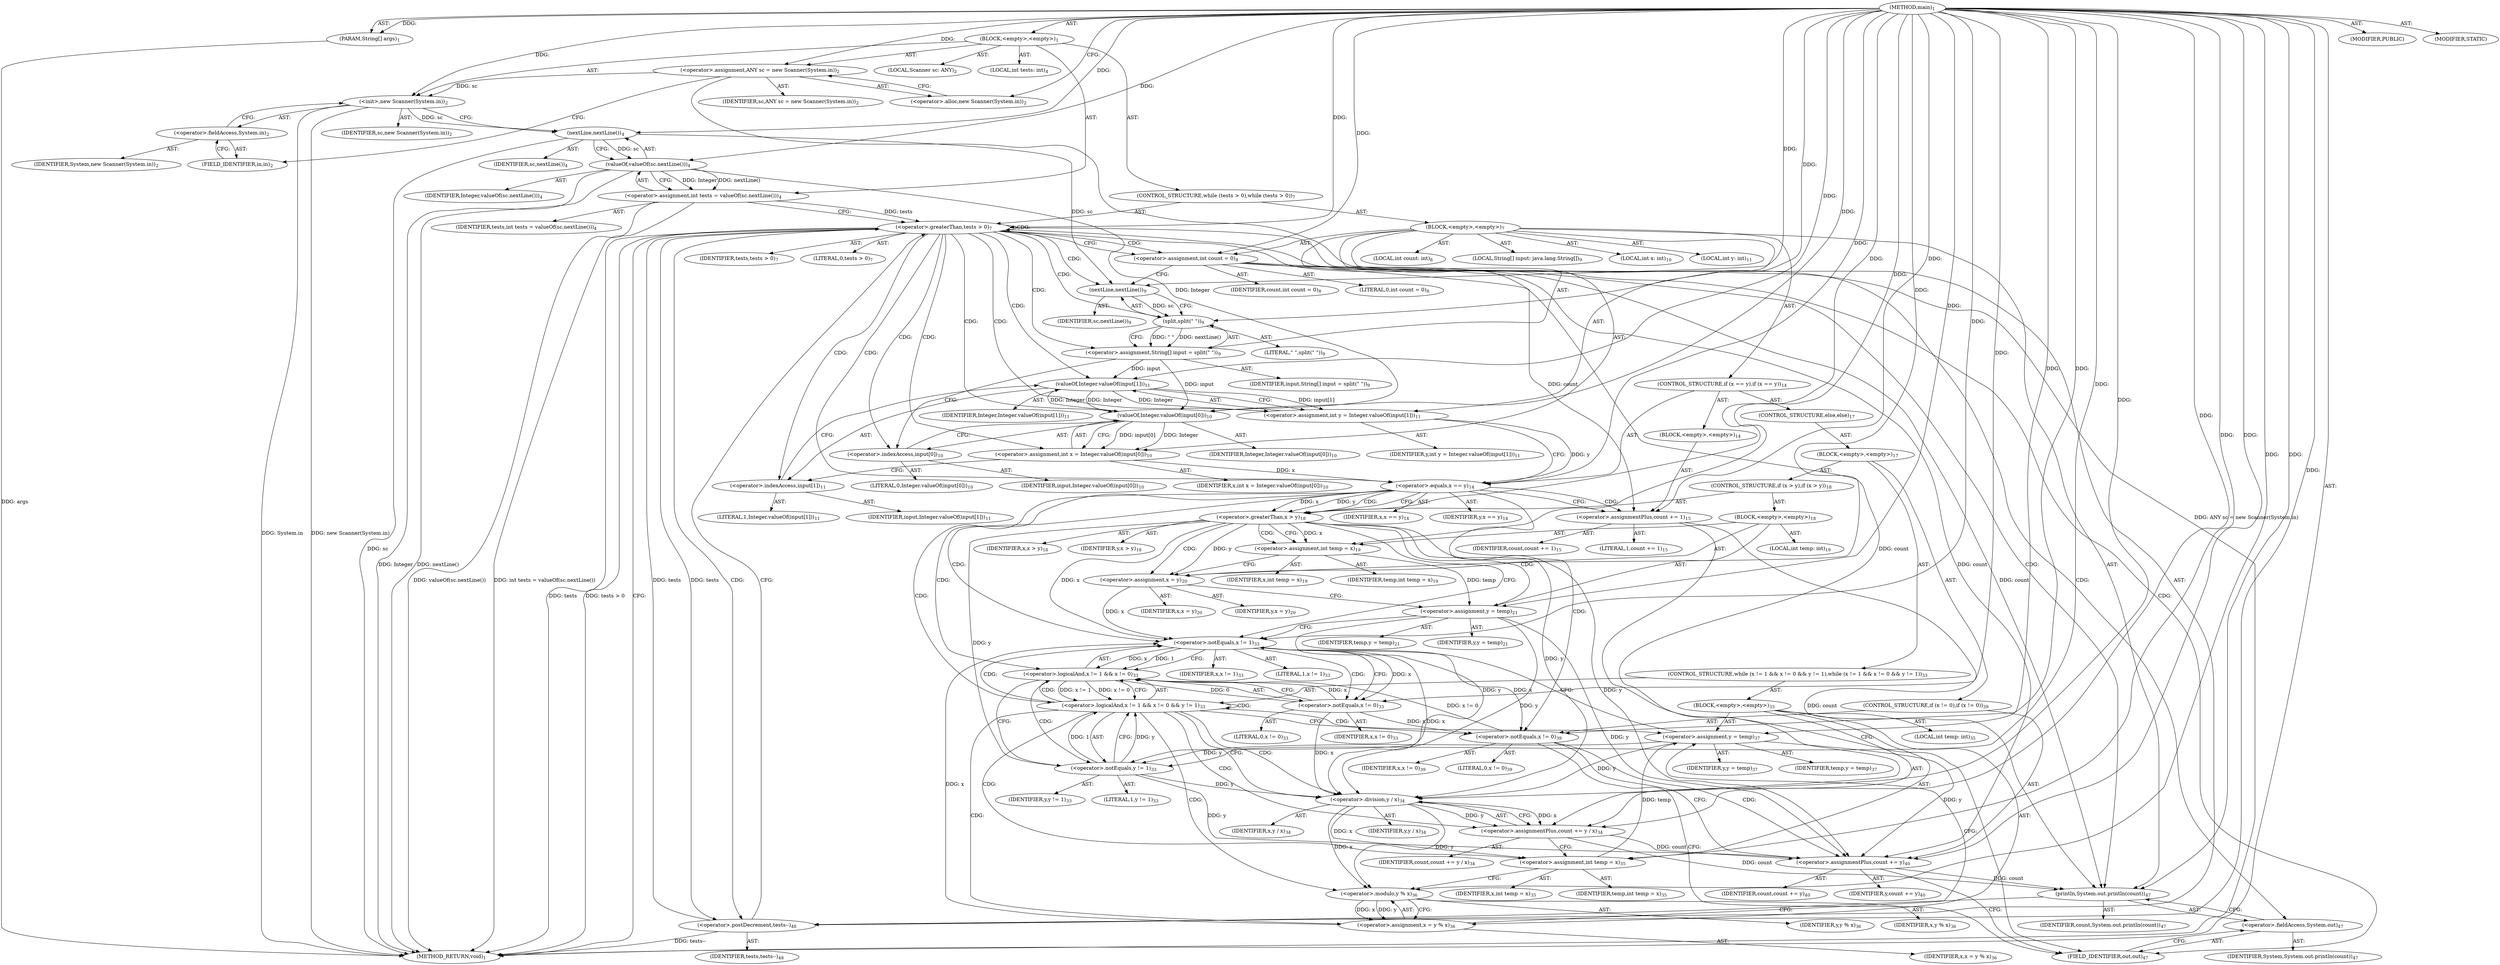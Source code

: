 digraph "main" {  
"19" [label = <(METHOD,main)<SUB>1</SUB>> ]
"20" [label = <(PARAM,String[] args)<SUB>1</SUB>> ]
"21" [label = <(BLOCK,&lt;empty&gt;,&lt;empty&gt;)<SUB>1</SUB>> ]
"4" [label = <(LOCAL,Scanner sc: ANY)<SUB>2</SUB>> ]
"22" [label = <(&lt;operator&gt;.assignment,ANY sc = new Scanner(System.in))<SUB>2</SUB>> ]
"23" [label = <(IDENTIFIER,sc,ANY sc = new Scanner(System.in))<SUB>2</SUB>> ]
"24" [label = <(&lt;operator&gt;.alloc,new Scanner(System.in))<SUB>2</SUB>> ]
"25" [label = <(&lt;init&gt;,new Scanner(System.in))<SUB>2</SUB>> ]
"3" [label = <(IDENTIFIER,sc,new Scanner(System.in))<SUB>2</SUB>> ]
"26" [label = <(&lt;operator&gt;.fieldAccess,System.in)<SUB>2</SUB>> ]
"27" [label = <(IDENTIFIER,System,new Scanner(System.in))<SUB>2</SUB>> ]
"28" [label = <(FIELD_IDENTIFIER,in,in)<SUB>2</SUB>> ]
"29" [label = <(LOCAL,int tests: int)<SUB>4</SUB>> ]
"30" [label = <(&lt;operator&gt;.assignment,int tests = valueOf(sc.nextLine()))<SUB>4</SUB>> ]
"31" [label = <(IDENTIFIER,tests,int tests = valueOf(sc.nextLine()))<SUB>4</SUB>> ]
"32" [label = <(valueOf,valueOf(sc.nextLine()))<SUB>4</SUB>> ]
"33" [label = <(IDENTIFIER,Integer,valueOf(sc.nextLine()))<SUB>4</SUB>> ]
"34" [label = <(nextLine,nextLine())<SUB>4</SUB>> ]
"35" [label = <(IDENTIFIER,sc,nextLine())<SUB>4</SUB>> ]
"36" [label = <(CONTROL_STRUCTURE,while (tests &gt; 0),while (tests &gt; 0))<SUB>7</SUB>> ]
"37" [label = <(&lt;operator&gt;.greaterThan,tests &gt; 0)<SUB>7</SUB>> ]
"38" [label = <(IDENTIFIER,tests,tests &gt; 0)<SUB>7</SUB>> ]
"39" [label = <(LITERAL,0,tests &gt; 0)<SUB>7</SUB>> ]
"40" [label = <(BLOCK,&lt;empty&gt;,&lt;empty&gt;)<SUB>7</SUB>> ]
"41" [label = <(LOCAL,int count: int)<SUB>8</SUB>> ]
"42" [label = <(&lt;operator&gt;.assignment,int count = 0)<SUB>8</SUB>> ]
"43" [label = <(IDENTIFIER,count,int count = 0)<SUB>8</SUB>> ]
"44" [label = <(LITERAL,0,int count = 0)<SUB>8</SUB>> ]
"45" [label = <(LOCAL,String[] input: java.lang.String[])<SUB>9</SUB>> ]
"46" [label = <(&lt;operator&gt;.assignment,String[] input = split(&quot; &quot;))<SUB>9</SUB>> ]
"47" [label = <(IDENTIFIER,input,String[] input = split(&quot; &quot;))<SUB>9</SUB>> ]
"48" [label = <(split,split(&quot; &quot;))<SUB>9</SUB>> ]
"49" [label = <(nextLine,nextLine())<SUB>9</SUB>> ]
"50" [label = <(IDENTIFIER,sc,nextLine())<SUB>9</SUB>> ]
"51" [label = <(LITERAL,&quot; &quot;,split(&quot; &quot;))<SUB>9</SUB>> ]
"52" [label = <(LOCAL,int x: int)<SUB>10</SUB>> ]
"53" [label = <(&lt;operator&gt;.assignment,int x = Integer.valueOf(input[0]))<SUB>10</SUB>> ]
"54" [label = <(IDENTIFIER,x,int x = Integer.valueOf(input[0]))<SUB>10</SUB>> ]
"55" [label = <(valueOf,Integer.valueOf(input[0]))<SUB>10</SUB>> ]
"56" [label = <(IDENTIFIER,Integer,Integer.valueOf(input[0]))<SUB>10</SUB>> ]
"57" [label = <(&lt;operator&gt;.indexAccess,input[0])<SUB>10</SUB>> ]
"58" [label = <(IDENTIFIER,input,Integer.valueOf(input[0]))<SUB>10</SUB>> ]
"59" [label = <(LITERAL,0,Integer.valueOf(input[0]))<SUB>10</SUB>> ]
"60" [label = <(LOCAL,int y: int)<SUB>11</SUB>> ]
"61" [label = <(&lt;operator&gt;.assignment,int y = Integer.valueOf(input[1]))<SUB>11</SUB>> ]
"62" [label = <(IDENTIFIER,y,int y = Integer.valueOf(input[1]))<SUB>11</SUB>> ]
"63" [label = <(valueOf,Integer.valueOf(input[1]))<SUB>11</SUB>> ]
"64" [label = <(IDENTIFIER,Integer,Integer.valueOf(input[1]))<SUB>11</SUB>> ]
"65" [label = <(&lt;operator&gt;.indexAccess,input[1])<SUB>11</SUB>> ]
"66" [label = <(IDENTIFIER,input,Integer.valueOf(input[1]))<SUB>11</SUB>> ]
"67" [label = <(LITERAL,1,Integer.valueOf(input[1]))<SUB>11</SUB>> ]
"68" [label = <(CONTROL_STRUCTURE,if (x == y),if (x == y))<SUB>14</SUB>> ]
"69" [label = <(&lt;operator&gt;.equals,x == y)<SUB>14</SUB>> ]
"70" [label = <(IDENTIFIER,x,x == y)<SUB>14</SUB>> ]
"71" [label = <(IDENTIFIER,y,x == y)<SUB>14</SUB>> ]
"72" [label = <(BLOCK,&lt;empty&gt;,&lt;empty&gt;)<SUB>14</SUB>> ]
"73" [label = <(&lt;operator&gt;.assignmentPlus,count += 1)<SUB>15</SUB>> ]
"74" [label = <(IDENTIFIER,count,count += 1)<SUB>15</SUB>> ]
"75" [label = <(LITERAL,1,count += 1)<SUB>15</SUB>> ]
"76" [label = <(CONTROL_STRUCTURE,else,else)<SUB>17</SUB>> ]
"77" [label = <(BLOCK,&lt;empty&gt;,&lt;empty&gt;)<SUB>17</SUB>> ]
"78" [label = <(CONTROL_STRUCTURE,if (x &gt; y),if (x &gt; y))<SUB>18</SUB>> ]
"79" [label = <(&lt;operator&gt;.greaterThan,x &gt; y)<SUB>18</SUB>> ]
"80" [label = <(IDENTIFIER,x,x &gt; y)<SUB>18</SUB>> ]
"81" [label = <(IDENTIFIER,y,x &gt; y)<SUB>18</SUB>> ]
"82" [label = <(BLOCK,&lt;empty&gt;,&lt;empty&gt;)<SUB>18</SUB>> ]
"83" [label = <(LOCAL,int temp: int)<SUB>19</SUB>> ]
"84" [label = <(&lt;operator&gt;.assignment,int temp = x)<SUB>19</SUB>> ]
"85" [label = <(IDENTIFIER,temp,int temp = x)<SUB>19</SUB>> ]
"86" [label = <(IDENTIFIER,x,int temp = x)<SUB>19</SUB>> ]
"87" [label = <(&lt;operator&gt;.assignment,x = y)<SUB>20</SUB>> ]
"88" [label = <(IDENTIFIER,x,x = y)<SUB>20</SUB>> ]
"89" [label = <(IDENTIFIER,y,x = y)<SUB>20</SUB>> ]
"90" [label = <(&lt;operator&gt;.assignment,y = temp)<SUB>21</SUB>> ]
"91" [label = <(IDENTIFIER,y,y = temp)<SUB>21</SUB>> ]
"92" [label = <(IDENTIFIER,temp,y = temp)<SUB>21</SUB>> ]
"93" [label = <(CONTROL_STRUCTURE,while (x != 1 &amp;&amp; x != 0 &amp;&amp; y != 1),while (x != 1 &amp;&amp; x != 0 &amp;&amp; y != 1))<SUB>33</SUB>> ]
"94" [label = <(&lt;operator&gt;.logicalAnd,x != 1 &amp;&amp; x != 0 &amp;&amp; y != 1)<SUB>33</SUB>> ]
"95" [label = <(&lt;operator&gt;.logicalAnd,x != 1 &amp;&amp; x != 0)<SUB>33</SUB>> ]
"96" [label = <(&lt;operator&gt;.notEquals,x != 1)<SUB>33</SUB>> ]
"97" [label = <(IDENTIFIER,x,x != 1)<SUB>33</SUB>> ]
"98" [label = <(LITERAL,1,x != 1)<SUB>33</SUB>> ]
"99" [label = <(&lt;operator&gt;.notEquals,x != 0)<SUB>33</SUB>> ]
"100" [label = <(IDENTIFIER,x,x != 0)<SUB>33</SUB>> ]
"101" [label = <(LITERAL,0,x != 0)<SUB>33</SUB>> ]
"102" [label = <(&lt;operator&gt;.notEquals,y != 1)<SUB>33</SUB>> ]
"103" [label = <(IDENTIFIER,y,y != 1)<SUB>33</SUB>> ]
"104" [label = <(LITERAL,1,y != 1)<SUB>33</SUB>> ]
"105" [label = <(BLOCK,&lt;empty&gt;,&lt;empty&gt;)<SUB>33</SUB>> ]
"106" [label = <(&lt;operator&gt;.assignmentPlus,count += y / x)<SUB>34</SUB>> ]
"107" [label = <(IDENTIFIER,count,count += y / x)<SUB>34</SUB>> ]
"108" [label = <(&lt;operator&gt;.division,y / x)<SUB>34</SUB>> ]
"109" [label = <(IDENTIFIER,y,y / x)<SUB>34</SUB>> ]
"110" [label = <(IDENTIFIER,x,y / x)<SUB>34</SUB>> ]
"111" [label = <(LOCAL,int temp: int)<SUB>35</SUB>> ]
"112" [label = <(&lt;operator&gt;.assignment,int temp = x)<SUB>35</SUB>> ]
"113" [label = <(IDENTIFIER,temp,int temp = x)<SUB>35</SUB>> ]
"114" [label = <(IDENTIFIER,x,int temp = x)<SUB>35</SUB>> ]
"115" [label = <(&lt;operator&gt;.assignment,x = y % x)<SUB>36</SUB>> ]
"116" [label = <(IDENTIFIER,x,x = y % x)<SUB>36</SUB>> ]
"117" [label = <(&lt;operator&gt;.modulo,y % x)<SUB>36</SUB>> ]
"118" [label = <(IDENTIFIER,y,y % x)<SUB>36</SUB>> ]
"119" [label = <(IDENTIFIER,x,y % x)<SUB>36</SUB>> ]
"120" [label = <(&lt;operator&gt;.assignment,y = temp)<SUB>37</SUB>> ]
"121" [label = <(IDENTIFIER,y,y = temp)<SUB>37</SUB>> ]
"122" [label = <(IDENTIFIER,temp,y = temp)<SUB>37</SUB>> ]
"123" [label = <(CONTROL_STRUCTURE,if (x != 0),if (x != 0))<SUB>39</SUB>> ]
"124" [label = <(&lt;operator&gt;.notEquals,x != 0)<SUB>39</SUB>> ]
"125" [label = <(IDENTIFIER,x,x != 0)<SUB>39</SUB>> ]
"126" [label = <(LITERAL,0,x != 0)<SUB>39</SUB>> ]
"127" [label = <(&lt;operator&gt;.assignmentPlus,count += y)<SUB>40</SUB>> ]
"128" [label = <(IDENTIFIER,count,count += y)<SUB>40</SUB>> ]
"129" [label = <(IDENTIFIER,y,count += y)<SUB>40</SUB>> ]
"130" [label = <(println,System.out.println(count))<SUB>47</SUB>> ]
"131" [label = <(&lt;operator&gt;.fieldAccess,System.out)<SUB>47</SUB>> ]
"132" [label = <(IDENTIFIER,System,System.out.println(count))<SUB>47</SUB>> ]
"133" [label = <(FIELD_IDENTIFIER,out,out)<SUB>47</SUB>> ]
"134" [label = <(IDENTIFIER,count,System.out.println(count))<SUB>47</SUB>> ]
"135" [label = <(&lt;operator&gt;.postDecrement,tests--)<SUB>48</SUB>> ]
"136" [label = <(IDENTIFIER,tests,tests--)<SUB>48</SUB>> ]
"137" [label = <(MODIFIER,PUBLIC)> ]
"138" [label = <(MODIFIER,STATIC)> ]
"139" [label = <(METHOD_RETURN,void)<SUB>1</SUB>> ]
  "19" -> "20"  [ label = "AST: "] 
  "19" -> "21"  [ label = "AST: "] 
  "19" -> "137"  [ label = "AST: "] 
  "19" -> "138"  [ label = "AST: "] 
  "19" -> "139"  [ label = "AST: "] 
  "21" -> "4"  [ label = "AST: "] 
  "21" -> "22"  [ label = "AST: "] 
  "21" -> "25"  [ label = "AST: "] 
  "21" -> "29"  [ label = "AST: "] 
  "21" -> "30"  [ label = "AST: "] 
  "21" -> "36"  [ label = "AST: "] 
  "22" -> "23"  [ label = "AST: "] 
  "22" -> "24"  [ label = "AST: "] 
  "25" -> "3"  [ label = "AST: "] 
  "25" -> "26"  [ label = "AST: "] 
  "26" -> "27"  [ label = "AST: "] 
  "26" -> "28"  [ label = "AST: "] 
  "30" -> "31"  [ label = "AST: "] 
  "30" -> "32"  [ label = "AST: "] 
  "32" -> "33"  [ label = "AST: "] 
  "32" -> "34"  [ label = "AST: "] 
  "34" -> "35"  [ label = "AST: "] 
  "36" -> "37"  [ label = "AST: "] 
  "36" -> "40"  [ label = "AST: "] 
  "37" -> "38"  [ label = "AST: "] 
  "37" -> "39"  [ label = "AST: "] 
  "40" -> "41"  [ label = "AST: "] 
  "40" -> "42"  [ label = "AST: "] 
  "40" -> "45"  [ label = "AST: "] 
  "40" -> "46"  [ label = "AST: "] 
  "40" -> "52"  [ label = "AST: "] 
  "40" -> "53"  [ label = "AST: "] 
  "40" -> "60"  [ label = "AST: "] 
  "40" -> "61"  [ label = "AST: "] 
  "40" -> "68"  [ label = "AST: "] 
  "40" -> "130"  [ label = "AST: "] 
  "40" -> "135"  [ label = "AST: "] 
  "42" -> "43"  [ label = "AST: "] 
  "42" -> "44"  [ label = "AST: "] 
  "46" -> "47"  [ label = "AST: "] 
  "46" -> "48"  [ label = "AST: "] 
  "48" -> "49"  [ label = "AST: "] 
  "48" -> "51"  [ label = "AST: "] 
  "49" -> "50"  [ label = "AST: "] 
  "53" -> "54"  [ label = "AST: "] 
  "53" -> "55"  [ label = "AST: "] 
  "55" -> "56"  [ label = "AST: "] 
  "55" -> "57"  [ label = "AST: "] 
  "57" -> "58"  [ label = "AST: "] 
  "57" -> "59"  [ label = "AST: "] 
  "61" -> "62"  [ label = "AST: "] 
  "61" -> "63"  [ label = "AST: "] 
  "63" -> "64"  [ label = "AST: "] 
  "63" -> "65"  [ label = "AST: "] 
  "65" -> "66"  [ label = "AST: "] 
  "65" -> "67"  [ label = "AST: "] 
  "68" -> "69"  [ label = "AST: "] 
  "68" -> "72"  [ label = "AST: "] 
  "68" -> "76"  [ label = "AST: "] 
  "69" -> "70"  [ label = "AST: "] 
  "69" -> "71"  [ label = "AST: "] 
  "72" -> "73"  [ label = "AST: "] 
  "73" -> "74"  [ label = "AST: "] 
  "73" -> "75"  [ label = "AST: "] 
  "76" -> "77"  [ label = "AST: "] 
  "77" -> "78"  [ label = "AST: "] 
  "77" -> "93"  [ label = "AST: "] 
  "77" -> "123"  [ label = "AST: "] 
  "78" -> "79"  [ label = "AST: "] 
  "78" -> "82"  [ label = "AST: "] 
  "79" -> "80"  [ label = "AST: "] 
  "79" -> "81"  [ label = "AST: "] 
  "82" -> "83"  [ label = "AST: "] 
  "82" -> "84"  [ label = "AST: "] 
  "82" -> "87"  [ label = "AST: "] 
  "82" -> "90"  [ label = "AST: "] 
  "84" -> "85"  [ label = "AST: "] 
  "84" -> "86"  [ label = "AST: "] 
  "87" -> "88"  [ label = "AST: "] 
  "87" -> "89"  [ label = "AST: "] 
  "90" -> "91"  [ label = "AST: "] 
  "90" -> "92"  [ label = "AST: "] 
  "93" -> "94"  [ label = "AST: "] 
  "93" -> "105"  [ label = "AST: "] 
  "94" -> "95"  [ label = "AST: "] 
  "94" -> "102"  [ label = "AST: "] 
  "95" -> "96"  [ label = "AST: "] 
  "95" -> "99"  [ label = "AST: "] 
  "96" -> "97"  [ label = "AST: "] 
  "96" -> "98"  [ label = "AST: "] 
  "99" -> "100"  [ label = "AST: "] 
  "99" -> "101"  [ label = "AST: "] 
  "102" -> "103"  [ label = "AST: "] 
  "102" -> "104"  [ label = "AST: "] 
  "105" -> "106"  [ label = "AST: "] 
  "105" -> "111"  [ label = "AST: "] 
  "105" -> "112"  [ label = "AST: "] 
  "105" -> "115"  [ label = "AST: "] 
  "105" -> "120"  [ label = "AST: "] 
  "106" -> "107"  [ label = "AST: "] 
  "106" -> "108"  [ label = "AST: "] 
  "108" -> "109"  [ label = "AST: "] 
  "108" -> "110"  [ label = "AST: "] 
  "112" -> "113"  [ label = "AST: "] 
  "112" -> "114"  [ label = "AST: "] 
  "115" -> "116"  [ label = "AST: "] 
  "115" -> "117"  [ label = "AST: "] 
  "117" -> "118"  [ label = "AST: "] 
  "117" -> "119"  [ label = "AST: "] 
  "120" -> "121"  [ label = "AST: "] 
  "120" -> "122"  [ label = "AST: "] 
  "123" -> "124"  [ label = "AST: "] 
  "123" -> "127"  [ label = "AST: "] 
  "124" -> "125"  [ label = "AST: "] 
  "124" -> "126"  [ label = "AST: "] 
  "127" -> "128"  [ label = "AST: "] 
  "127" -> "129"  [ label = "AST: "] 
  "130" -> "131"  [ label = "AST: "] 
  "130" -> "134"  [ label = "AST: "] 
  "131" -> "132"  [ label = "AST: "] 
  "131" -> "133"  [ label = "AST: "] 
  "135" -> "136"  [ label = "AST: "] 
  "22" -> "28"  [ label = "CFG: "] 
  "25" -> "34"  [ label = "CFG: "] 
  "30" -> "37"  [ label = "CFG: "] 
  "24" -> "22"  [ label = "CFG: "] 
  "26" -> "25"  [ label = "CFG: "] 
  "32" -> "30"  [ label = "CFG: "] 
  "37" -> "139"  [ label = "CFG: "] 
  "37" -> "42"  [ label = "CFG: "] 
  "28" -> "26"  [ label = "CFG: "] 
  "34" -> "32"  [ label = "CFG: "] 
  "42" -> "49"  [ label = "CFG: "] 
  "46" -> "57"  [ label = "CFG: "] 
  "53" -> "65"  [ label = "CFG: "] 
  "61" -> "69"  [ label = "CFG: "] 
  "130" -> "135"  [ label = "CFG: "] 
  "135" -> "37"  [ label = "CFG: "] 
  "48" -> "46"  [ label = "CFG: "] 
  "55" -> "53"  [ label = "CFG: "] 
  "63" -> "61"  [ label = "CFG: "] 
  "69" -> "73"  [ label = "CFG: "] 
  "69" -> "79"  [ label = "CFG: "] 
  "131" -> "130"  [ label = "CFG: "] 
  "49" -> "48"  [ label = "CFG: "] 
  "57" -> "55"  [ label = "CFG: "] 
  "65" -> "63"  [ label = "CFG: "] 
  "73" -> "133"  [ label = "CFG: "] 
  "133" -> "131"  [ label = "CFG: "] 
  "79" -> "84"  [ label = "CFG: "] 
  "79" -> "96"  [ label = "CFG: "] 
  "94" -> "108"  [ label = "CFG: "] 
  "94" -> "124"  [ label = "CFG: "] 
  "124" -> "127"  [ label = "CFG: "] 
  "124" -> "133"  [ label = "CFG: "] 
  "127" -> "133"  [ label = "CFG: "] 
  "84" -> "87"  [ label = "CFG: "] 
  "87" -> "90"  [ label = "CFG: "] 
  "90" -> "96"  [ label = "CFG: "] 
  "95" -> "94"  [ label = "CFG: "] 
  "95" -> "102"  [ label = "CFG: "] 
  "102" -> "94"  [ label = "CFG: "] 
  "106" -> "112"  [ label = "CFG: "] 
  "112" -> "117"  [ label = "CFG: "] 
  "115" -> "120"  [ label = "CFG: "] 
  "120" -> "96"  [ label = "CFG: "] 
  "96" -> "95"  [ label = "CFG: "] 
  "96" -> "99"  [ label = "CFG: "] 
  "99" -> "95"  [ label = "CFG: "] 
  "108" -> "106"  [ label = "CFG: "] 
  "117" -> "115"  [ label = "CFG: "] 
  "19" -> "24"  [ label = "CFG: "] 
  "20" -> "139"  [ label = "DDG: args"] 
  "22" -> "139"  [ label = "DDG: ANY sc = new Scanner(System.in)"] 
  "25" -> "139"  [ label = "DDG: System.in"] 
  "25" -> "139"  [ label = "DDG: new Scanner(System.in)"] 
  "32" -> "139"  [ label = "DDG: Integer"] 
  "34" -> "139"  [ label = "DDG: sc"] 
  "32" -> "139"  [ label = "DDG: nextLine()"] 
  "30" -> "139"  [ label = "DDG: valueOf(sc.nextLine())"] 
  "30" -> "139"  [ label = "DDG: int tests = valueOf(sc.nextLine())"] 
  "37" -> "139"  [ label = "DDG: tests"] 
  "37" -> "139"  [ label = "DDG: tests &gt; 0"] 
  "135" -> "139"  [ label = "DDG: tests--"] 
  "19" -> "20"  [ label = "DDG: "] 
  "19" -> "22"  [ label = "DDG: "] 
  "32" -> "30"  [ label = "DDG: Integer"] 
  "32" -> "30"  [ label = "DDG: nextLine()"] 
  "22" -> "25"  [ label = "DDG: sc"] 
  "19" -> "25"  [ label = "DDG: "] 
  "19" -> "32"  [ label = "DDG: "] 
  "34" -> "32"  [ label = "DDG: sc"] 
  "30" -> "37"  [ label = "DDG: tests"] 
  "135" -> "37"  [ label = "DDG: tests"] 
  "19" -> "37"  [ label = "DDG: "] 
  "19" -> "42"  [ label = "DDG: "] 
  "48" -> "46"  [ label = "DDG: nextLine()"] 
  "48" -> "46"  [ label = "DDG: &quot; &quot;"] 
  "55" -> "53"  [ label = "DDG: Integer"] 
  "55" -> "53"  [ label = "DDG: input[0]"] 
  "63" -> "61"  [ label = "DDG: Integer"] 
  "63" -> "61"  [ label = "DDG: input[1]"] 
  "25" -> "34"  [ label = "DDG: sc"] 
  "19" -> "34"  [ label = "DDG: "] 
  "42" -> "130"  [ label = "DDG: count"] 
  "127" -> "130"  [ label = "DDG: count"] 
  "106" -> "130"  [ label = "DDG: count"] 
  "73" -> "130"  [ label = "DDG: count"] 
  "19" -> "130"  [ label = "DDG: "] 
  "37" -> "135"  [ label = "DDG: tests"] 
  "19" -> "135"  [ label = "DDG: "] 
  "49" -> "48"  [ label = "DDG: sc"] 
  "19" -> "48"  [ label = "DDG: "] 
  "32" -> "55"  [ label = "DDG: Integer"] 
  "63" -> "55"  [ label = "DDG: Integer"] 
  "19" -> "55"  [ label = "DDG: "] 
  "46" -> "55"  [ label = "DDG: input"] 
  "55" -> "63"  [ label = "DDG: Integer"] 
  "19" -> "63"  [ label = "DDG: "] 
  "46" -> "63"  [ label = "DDG: input"] 
  "53" -> "69"  [ label = "DDG: x"] 
  "19" -> "69"  [ label = "DDG: "] 
  "61" -> "69"  [ label = "DDG: y"] 
  "19" -> "73"  [ label = "DDG: "] 
  "34" -> "49"  [ label = "DDG: sc"] 
  "19" -> "49"  [ label = "DDG: "] 
  "42" -> "73"  [ label = "DDG: count"] 
  "79" -> "127"  [ label = "DDG: y"] 
  "90" -> "127"  [ label = "DDG: y"] 
  "102" -> "127"  [ label = "DDG: y"] 
  "120" -> "127"  [ label = "DDG: y"] 
  "19" -> "127"  [ label = "DDG: "] 
  "69" -> "79"  [ label = "DDG: x"] 
  "19" -> "79"  [ label = "DDG: "] 
  "69" -> "79"  [ label = "DDG: y"] 
  "79" -> "84"  [ label = "DDG: x"] 
  "19" -> "84"  [ label = "DDG: "] 
  "79" -> "87"  [ label = "DDG: y"] 
  "19" -> "87"  [ label = "DDG: "] 
  "84" -> "90"  [ label = "DDG: temp"] 
  "19" -> "90"  [ label = "DDG: "] 
  "95" -> "94"  [ label = "DDG: x != 1"] 
  "95" -> "94"  [ label = "DDG: x != 0"] 
  "102" -> "94"  [ label = "DDG: y"] 
  "102" -> "94"  [ label = "DDG: 1"] 
  "108" -> "106"  [ label = "DDG: y"] 
  "108" -> "106"  [ label = "DDG: x"] 
  "108" -> "112"  [ label = "DDG: x"] 
  "19" -> "112"  [ label = "DDG: "] 
  "117" -> "115"  [ label = "DDG: y"] 
  "117" -> "115"  [ label = "DDG: x"] 
  "112" -> "120"  [ label = "DDG: temp"] 
  "19" -> "120"  [ label = "DDG: "] 
  "96" -> "124"  [ label = "DDG: x"] 
  "99" -> "124"  [ label = "DDG: x"] 
  "19" -> "124"  [ label = "DDG: "] 
  "42" -> "127"  [ label = "DDG: count"] 
  "106" -> "127"  [ label = "DDG: count"] 
  "96" -> "95"  [ label = "DDG: x"] 
  "96" -> "95"  [ label = "DDG: 1"] 
  "124" -> "95"  [ label = "DDG: x != 0"] 
  "99" -> "95"  [ label = "DDG: x"] 
  "99" -> "95"  [ label = "DDG: 0"] 
  "79" -> "102"  [ label = "DDG: y"] 
  "90" -> "102"  [ label = "DDG: y"] 
  "120" -> "102"  [ label = "DDG: y"] 
  "19" -> "102"  [ label = "DDG: "] 
  "42" -> "106"  [ label = "DDG: count"] 
  "19" -> "106"  [ label = "DDG: "] 
  "79" -> "96"  [ label = "DDG: x"] 
  "87" -> "96"  [ label = "DDG: x"] 
  "115" -> "96"  [ label = "DDG: x"] 
  "19" -> "96"  [ label = "DDG: "] 
  "96" -> "99"  [ label = "DDG: x"] 
  "19" -> "99"  [ label = "DDG: "] 
  "79" -> "108"  [ label = "DDG: y"] 
  "90" -> "108"  [ label = "DDG: y"] 
  "102" -> "108"  [ label = "DDG: y"] 
  "120" -> "108"  [ label = "DDG: y"] 
  "19" -> "108"  [ label = "DDG: "] 
  "96" -> "108"  [ label = "DDG: x"] 
  "99" -> "108"  [ label = "DDG: x"] 
  "108" -> "117"  [ label = "DDG: y"] 
  "19" -> "117"  [ label = "DDG: "] 
  "108" -> "117"  [ label = "DDG: x"] 
  "37" -> "48"  [ label = "CDG: "] 
  "37" -> "49"  [ label = "CDG: "] 
  "37" -> "42"  [ label = "CDG: "] 
  "37" -> "57"  [ label = "CDG: "] 
  "37" -> "37"  [ label = "CDG: "] 
  "37" -> "46"  [ label = "CDG: "] 
  "37" -> "131"  [ label = "CDG: "] 
  "37" -> "69"  [ label = "CDG: "] 
  "37" -> "65"  [ label = "CDG: "] 
  "37" -> "61"  [ label = "CDG: "] 
  "37" -> "130"  [ label = "CDG: "] 
  "37" -> "53"  [ label = "CDG: "] 
  "37" -> "135"  [ label = "CDG: "] 
  "37" -> "63"  [ label = "CDG: "] 
  "37" -> "55"  [ label = "CDG: "] 
  "37" -> "133"  [ label = "CDG: "] 
  "69" -> "94"  [ label = "CDG: "] 
  "69" -> "73"  [ label = "CDG: "] 
  "69" -> "96"  [ label = "CDG: "] 
  "69" -> "95"  [ label = "CDG: "] 
  "69" -> "79"  [ label = "CDG: "] 
  "69" -> "124"  [ label = "CDG: "] 
  "79" -> "84"  [ label = "CDG: "] 
  "79" -> "87"  [ label = "CDG: "] 
  "79" -> "90"  [ label = "CDG: "] 
  "94" -> "94"  [ label = "CDG: "] 
  "94" -> "115"  [ label = "CDG: "] 
  "94" -> "96"  [ label = "CDG: "] 
  "94" -> "120"  [ label = "CDG: "] 
  "94" -> "95"  [ label = "CDG: "] 
  "94" -> "106"  [ label = "CDG: "] 
  "94" -> "112"  [ label = "CDG: "] 
  "94" -> "117"  [ label = "CDG: "] 
  "94" -> "108"  [ label = "CDG: "] 
  "124" -> "127"  [ label = "CDG: "] 
  "95" -> "102"  [ label = "CDG: "] 
  "96" -> "99"  [ label = "CDG: "] 
}
